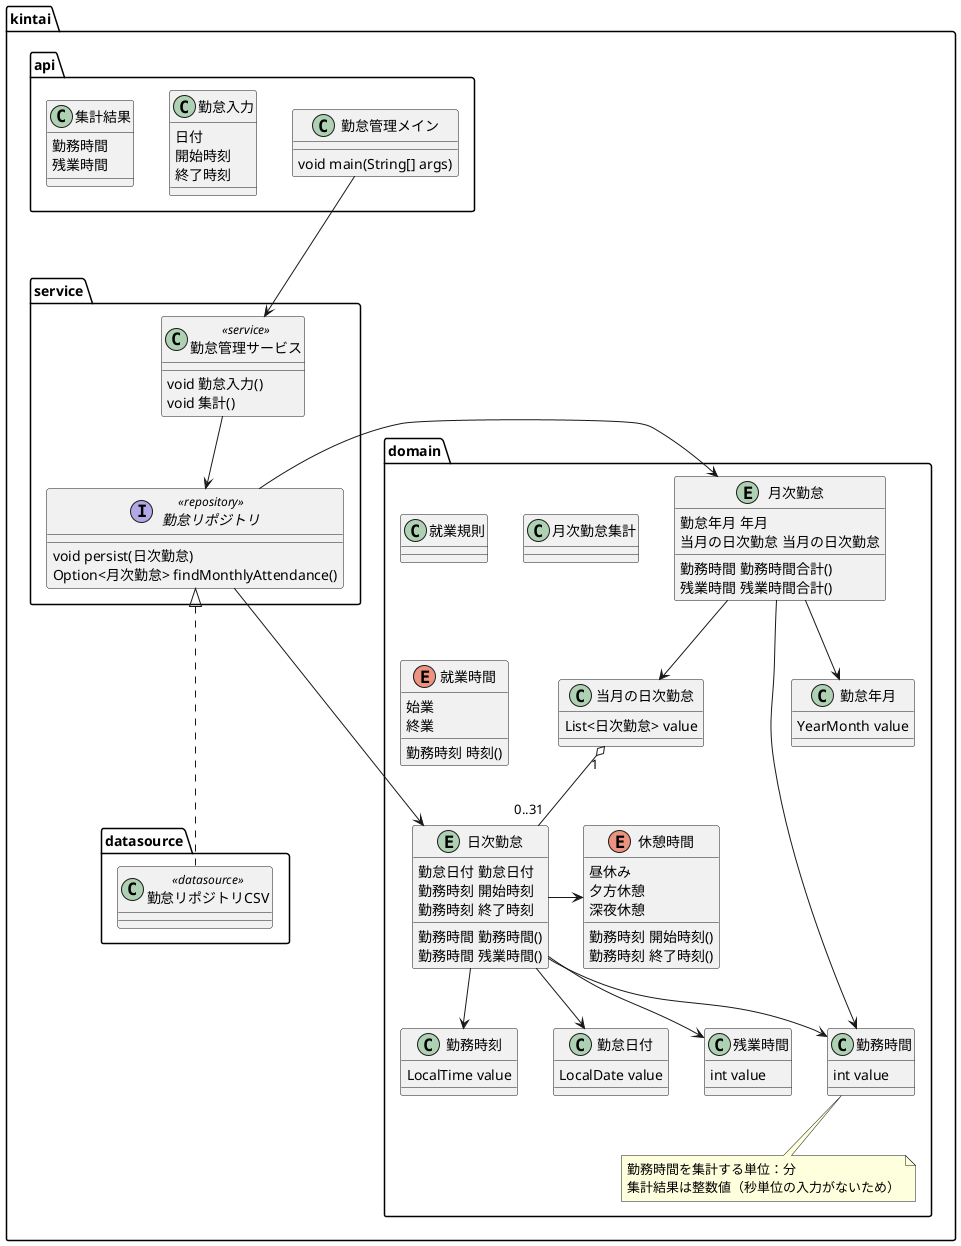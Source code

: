 @startuml 勤怠管理

package kintai {

    package datasource {
        class 勤怠リポジトリCSV << datasource >>
    }

    package domain {

        class 就業規則
        class 月次勤怠集計

        entity 月次勤怠 {
            勤怠年月 年月
            当月の日次勤怠 当月の日次勤怠
            勤務時間 勤務時間合計()
            残業時間 残業時間合計()
        }

        class 勤怠年月 {
            YearMonth value        
        }
        class 当月の日次勤怠 {
            List<日次勤怠> value
        }

        entity 日次勤怠 {
            勤怠日付 勤怠日付
            勤務時刻 開始時刻
            勤務時刻 終了時刻
            勤務時間 勤務時間()
            勤務時間 残業時間()
        }

        class 勤怠日付 {
            LocalDate value        
        }
        class 勤務時刻 {
            LocalTime value        
        }

        class 勤務時間 {
            int value
        }

        class 残業時間 {
            int value
        }

        note bottom of  勤務時間
            勤務時間を集計する単位：分
            集計結果は整数値（秒単位の入力がないため）
        end note 

        enum 就業時間 {
            始業
            終業
            勤務時刻 時刻()
        }

        enum 休憩時間 {
            昼休み
            夕方休憩
            深夜休憩

            勤務時刻 開始時刻()
            勤務時刻 終了時刻()
        }

        月次勤怠  -->  当月の日次勤怠
        当月の日次勤怠  "1" o-- "0..31" 日次勤怠

        月次勤怠-->勤怠年月
        月次勤怠-->勤務時間

        日次勤怠-->勤怠日付
        日次勤怠-->勤務時刻
        日次勤怠-->勤務時間
        日次勤怠-->残業時間
        日次勤怠-right->休憩時間
    }

    package service {

        class 勤怠管理サービス << service >> {
            void 勤怠入力()
            void 集計()
        }

        interface 勤怠リポジトリ << repository >> {
            void persist(日次勤怠)
            Option<月次勤怠> findMonthlyAttendance()
        }

        勤怠管理サービス-->勤怠リポジトリ
        勤怠リポジトリ->月次勤怠
        勤怠リポジトリ->日次勤怠

        勤怠リポジトリ<|...勤怠リポジトリCSV
    }

    package api {

        class 勤怠管理メイン {
            void main(String[] args)
        }

        class 勤怠入力 {
            日付
            開始時刻
            終了時刻
        }

        class 集計結果 {
            勤務時間
            残業時間
        }

        勤怠管理メイン--->勤怠管理サービス

    }
}

@enduml
